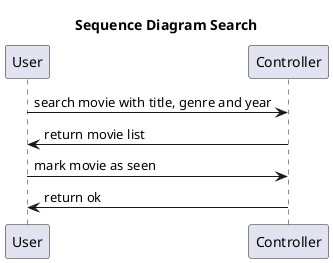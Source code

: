@startuml sequence_diagram_search

title 
Sequence Diagram Search
end title

/' This website is a top picks website. It keeps track of your top picks in a particular category like movies, music, or video games. Initially it will only have the movies.
Users can register and login to the website. Registration is free. Users register using telegram login which allows for the user to login to the website using their telegram account plus phone number is verified for the user. Users can set their username in the website. Users can have a publically shareable url to their top picks. Users can opt out of sharing their top picks in the settings. 
Once a user has registered, they have no selected movies yet. 
They can head to the select movies page and select movies they have watched by searching for them and labeling them as seen.
Additionally, they can add movies by going to the random movie page. On the random movie page, they are presented with a random movie. The can swipe left or right to label the movie as seen or not seen. 
Users need label at least 10 movies to be able to rank their picks.
Users can rank their picks by going to the rank page. On the rank page, they are presented with two random movies from the list.
Movie list is being pulled from the OMDb API. For every movie that is pulled from the OMDB API, save it to the local database for future use.
Users can view their top picks by going to the top picks page. On the top picks page, they are presented with a list of their top picks. Users can sort their top picks, filter their top picks, search their top picks, export their top picks, import their top picks, and delete their top picks.
 '/

User -> Controller: search movie with title, genre and year
Controller -> User: return movie list
User -> Controller: mark movie as seen
Controller -> User: return ok
